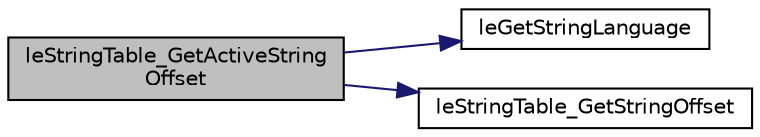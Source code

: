 digraph "leStringTable_GetActiveStringOffset"
{
 // LATEX_PDF_SIZE
  edge [fontname="Helvetica",fontsize="10",labelfontname="Helvetica",labelfontsize="10"];
  node [fontname="Helvetica",fontsize="10",shape=record];
  rankdir="LR";
  Node1 [label="leStringTable_GetActiveString\lOffset",height=0.2,width=0.4,color="black", fillcolor="grey75", style="filled", fontcolor="black",tooltip=" "];
  Node1 -> Node2 [color="midnightblue",fontsize="10",style="solid",fontname="Helvetica"];
  Node2 [label="leGetStringLanguage",height=0.2,width=0.4,color="black", fillcolor="white", style="filled",URL="$legato__state_8c.html#a11881dddf154919cf3ca430ff891f0e0",tooltip=" "];
  Node1 -> Node3 [color="midnightblue",fontsize="10",style="solid",fontname="Helvetica"];
  Node3 [label="leStringTable_GetStringOffset",height=0.2,width=0.4,color="black", fillcolor="white", style="filled",URL="$legato__stringtable_8c.html#ac311952e52f2b4371eef4b22349c886e",tooltip=" "];
}
